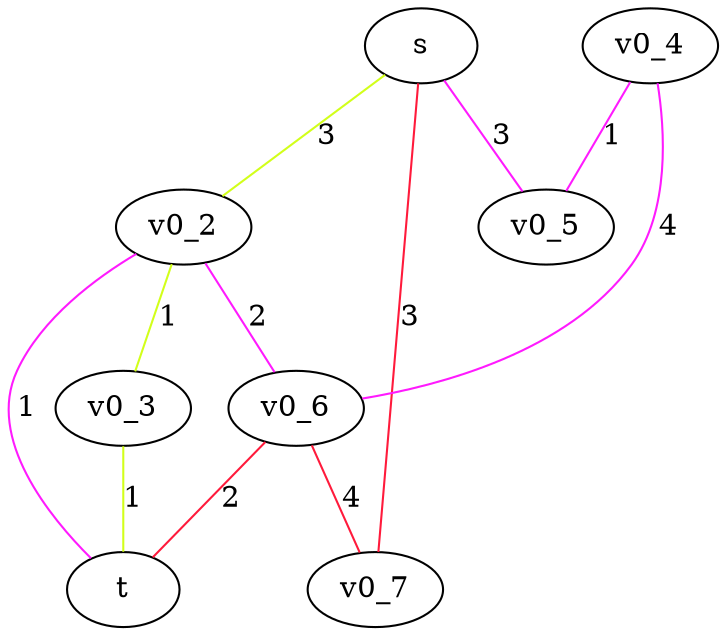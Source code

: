 strict graph G {
  s;
  t;
  v0_2;
  v0_3;
  v0_4;
  v0_5;
  v0_6;
  v0_7;
  v0_2 -- v0_3 [ color="#d2ff1a" label="1" ];
  v0_2 -- v0_6 [ color="#ff1afe" label="2" ];
  v0_2 -- t [ color="#ff1afe" label="1" ];
  v0_3 -- t [ color="#d2ff1a" label="1" ];
  v0_4 -- v0_6 [ color="#ff1afe" label="4" ];
  v0_4 -- v0_5 [ color="#ff1afe" label="1" ];
  v0_6 -- t [ color="#ff1a3b" label="2" ];
  v0_6 -- v0_7 [ color="#ff1a3b" label="4" ];
  s -- v0_2 [ color="#d2ff1a" label="3" ];
  s -- v0_5 [ color="#ff1afe" label="3" ];
  s -- v0_7 [ color="#ff1a3b" label="3" ];
}
